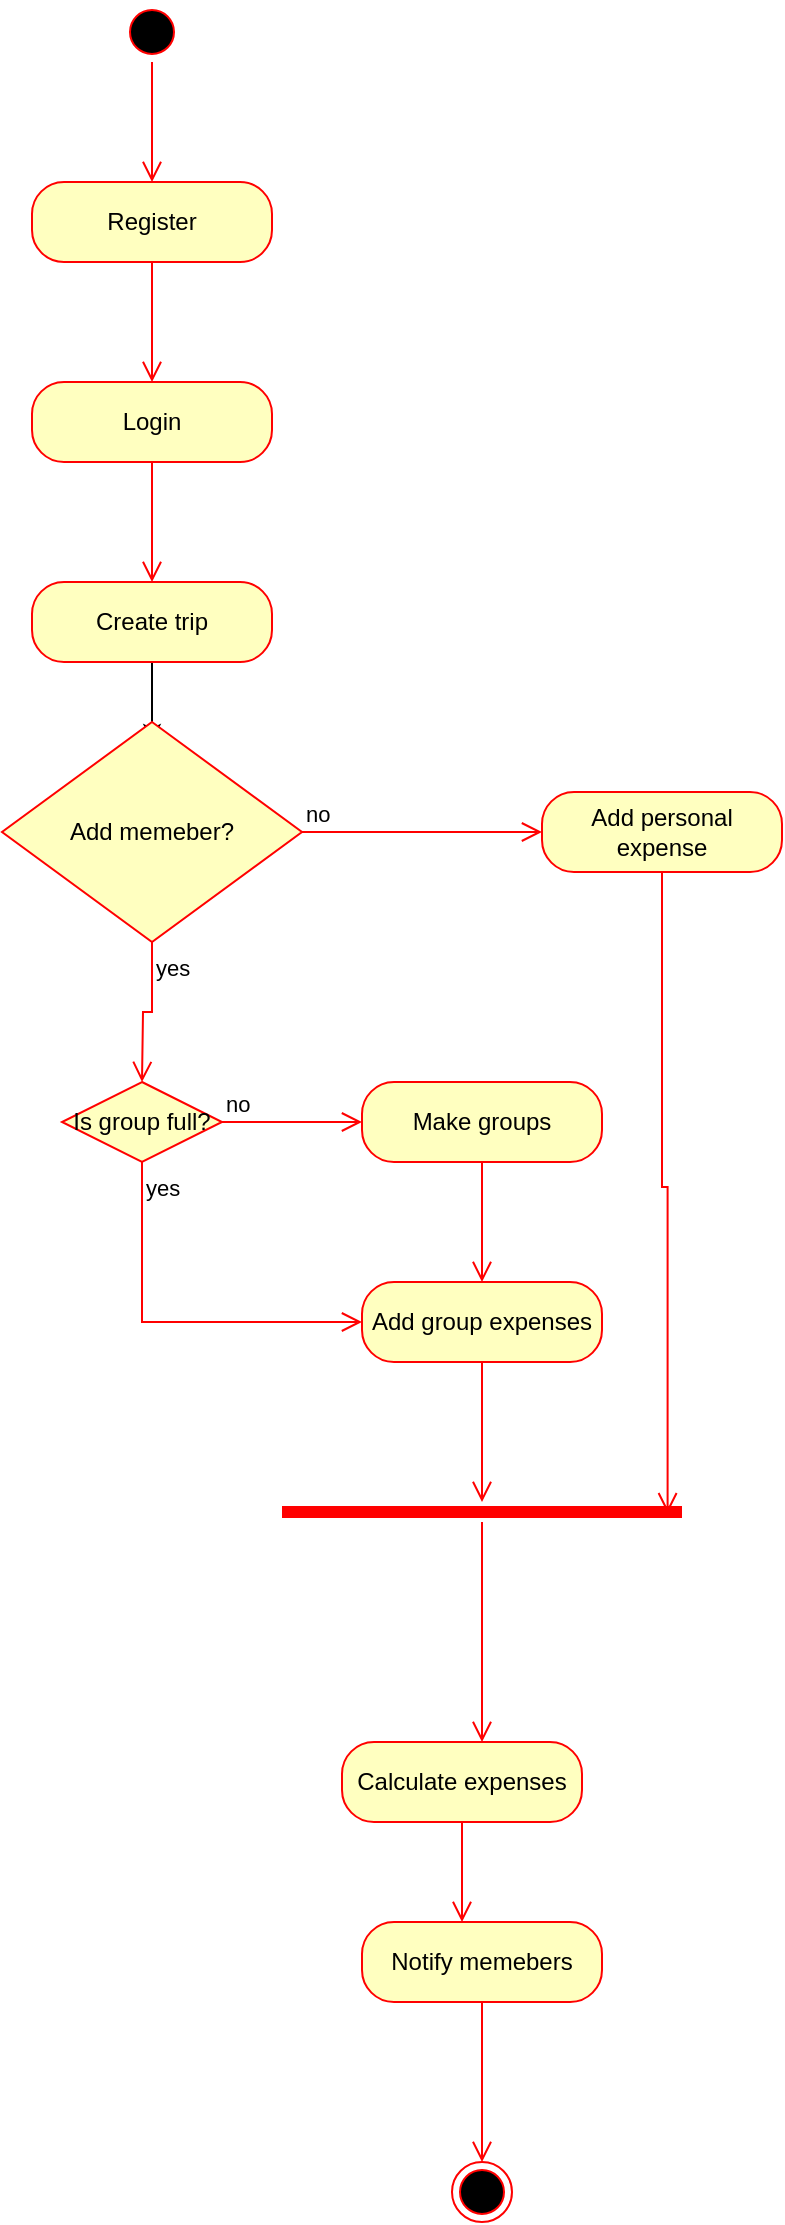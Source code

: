 <mxfile version="20.3.0" type="device"><diagram name="Page-1" id="58cdce13-f638-feb5-8d6f-7d28b1aa9fa0"><mxGraphModel dx="1038" dy="641" grid="1" gridSize="10" guides="1" tooltips="1" connect="1" arrows="1" fold="1" page="1" pageScale="1" pageWidth="1100" pageHeight="850" background="none" math="0" shadow="0"><root><mxCell id="0"/><mxCell id="1" parent="0"/><mxCell id="k_LTAJI0kE8TR3CK3dxK-1" value="" style="ellipse;html=1;shape=startState;fillColor=#000000;strokeColor=#ff0000;" vertex="1" parent="1"><mxGeometry x="510" y="90" width="30" height="30" as="geometry"/></mxCell><mxCell id="k_LTAJI0kE8TR3CK3dxK-2" value="" style="edgeStyle=orthogonalEdgeStyle;html=1;verticalAlign=bottom;endArrow=open;endSize=8;strokeColor=#ff0000;rounded=0;" edge="1" source="k_LTAJI0kE8TR3CK3dxK-1" parent="1"><mxGeometry relative="1" as="geometry"><mxPoint x="525" y="180" as="targetPoint"/></mxGeometry></mxCell><mxCell id="k_LTAJI0kE8TR3CK3dxK-3" value="Register" style="rounded=1;whiteSpace=wrap;html=1;arcSize=40;fontColor=#000000;fillColor=#ffffc0;strokeColor=#ff0000;" vertex="1" parent="1"><mxGeometry x="465" y="180" width="120" height="40" as="geometry"/></mxCell><mxCell id="k_LTAJI0kE8TR3CK3dxK-4" value="" style="edgeStyle=orthogonalEdgeStyle;html=1;verticalAlign=bottom;endArrow=open;endSize=8;strokeColor=#ff0000;rounded=0;" edge="1" source="k_LTAJI0kE8TR3CK3dxK-3" parent="1"><mxGeometry relative="1" as="geometry"><mxPoint x="525" y="280" as="targetPoint"/></mxGeometry></mxCell><mxCell id="k_LTAJI0kE8TR3CK3dxK-5" value="Login" style="rounded=1;whiteSpace=wrap;html=1;arcSize=40;fontColor=#000000;fillColor=#ffffc0;strokeColor=#ff0000;" vertex="1" parent="1"><mxGeometry x="465" y="280" width="120" height="40" as="geometry"/></mxCell><mxCell id="k_LTAJI0kE8TR3CK3dxK-6" value="" style="edgeStyle=orthogonalEdgeStyle;html=1;verticalAlign=bottom;endArrow=open;endSize=8;strokeColor=#ff0000;rounded=0;" edge="1" source="k_LTAJI0kE8TR3CK3dxK-5" parent="1"><mxGeometry relative="1" as="geometry"><mxPoint x="525" y="380" as="targetPoint"/></mxGeometry></mxCell><mxCell id="k_LTAJI0kE8TR3CK3dxK-26" style="edgeStyle=orthogonalEdgeStyle;rounded=0;orthogonalLoop=1;jettySize=auto;html=1;exitX=0.5;exitY=1;exitDx=0;exitDy=0;" edge="1" parent="1" source="k_LTAJI0kE8TR3CK3dxK-7"><mxGeometry relative="1" as="geometry"><mxPoint x="525" y="460" as="targetPoint"/></mxGeometry></mxCell><mxCell id="k_LTAJI0kE8TR3CK3dxK-7" value="Create trip" style="rounded=1;whiteSpace=wrap;html=1;arcSize=40;fontColor=#000000;fillColor=#ffffc0;strokeColor=#ff0000;" vertex="1" parent="1"><mxGeometry x="465" y="380" width="120" height="40" as="geometry"/></mxCell><mxCell id="k_LTAJI0kE8TR3CK3dxK-28" value="Add memeber?" style="rhombus;whiteSpace=wrap;html=1;fillColor=#ffffc0;strokeColor=#ff0000;" vertex="1" parent="1"><mxGeometry x="450" y="450" width="150" height="110" as="geometry"/></mxCell><mxCell id="k_LTAJI0kE8TR3CK3dxK-29" value="no" style="edgeStyle=orthogonalEdgeStyle;html=1;align=left;verticalAlign=bottom;endArrow=open;endSize=8;strokeColor=#ff0000;rounded=0;entryX=0;entryY=0.5;entryDx=0;entryDy=0;" edge="1" source="k_LTAJI0kE8TR3CK3dxK-28" parent="1" target="k_LTAJI0kE8TR3CK3dxK-31"><mxGeometry x="-1" relative="1" as="geometry"><mxPoint x="680" y="505" as="targetPoint"/></mxGeometry></mxCell><mxCell id="k_LTAJI0kE8TR3CK3dxK-30" value="yes" style="edgeStyle=orthogonalEdgeStyle;html=1;align=left;verticalAlign=top;endArrow=open;endSize=8;strokeColor=#ff0000;rounded=0;" edge="1" source="k_LTAJI0kE8TR3CK3dxK-28" parent="1"><mxGeometry x="-1" relative="1" as="geometry"><mxPoint x="520" y="630" as="targetPoint"/></mxGeometry></mxCell><mxCell id="k_LTAJI0kE8TR3CK3dxK-31" value="Add personal expense" style="rounded=1;whiteSpace=wrap;html=1;arcSize=40;fontColor=#000000;fillColor=#ffffc0;strokeColor=#ff0000;" vertex="1" parent="1"><mxGeometry x="720" y="485" width="120" height="40" as="geometry"/></mxCell><mxCell id="k_LTAJI0kE8TR3CK3dxK-32" value="" style="edgeStyle=orthogonalEdgeStyle;html=1;verticalAlign=bottom;endArrow=open;endSize=8;strokeColor=#ff0000;rounded=0;entryX=0.964;entryY=0.56;entryDx=0;entryDy=0;entryPerimeter=0;" edge="1" source="k_LTAJI0kE8TR3CK3dxK-31" parent="1" target="k_LTAJI0kE8TR3CK3dxK-47"><mxGeometry relative="1" as="geometry"><mxPoint x="870" y="505" as="targetPoint"/></mxGeometry></mxCell><mxCell id="k_LTAJI0kE8TR3CK3dxK-33" value="Make groups" style="rounded=1;whiteSpace=wrap;html=1;arcSize=40;fontColor=#000000;fillColor=#ffffc0;strokeColor=#ff0000;" vertex="1" parent="1"><mxGeometry x="630" y="630" width="120" height="40" as="geometry"/></mxCell><mxCell id="k_LTAJI0kE8TR3CK3dxK-34" value="" style="edgeStyle=orthogonalEdgeStyle;html=1;verticalAlign=bottom;endArrow=open;endSize=8;strokeColor=#ff0000;rounded=0;" edge="1" source="k_LTAJI0kE8TR3CK3dxK-33" parent="1"><mxGeometry relative="1" as="geometry"><mxPoint x="690" y="730" as="targetPoint"/></mxGeometry></mxCell><mxCell id="k_LTAJI0kE8TR3CK3dxK-35" value="Add group expenses" style="rounded=1;whiteSpace=wrap;html=1;arcSize=40;fontColor=#000000;fillColor=#ffffc0;strokeColor=#ff0000;" vertex="1" parent="1"><mxGeometry x="630" y="730" width="120" height="40" as="geometry"/></mxCell><mxCell id="k_LTAJI0kE8TR3CK3dxK-36" value="" style="edgeStyle=orthogonalEdgeStyle;html=1;verticalAlign=bottom;endArrow=open;endSize=8;strokeColor=#ff0000;rounded=0;" edge="1" source="k_LTAJI0kE8TR3CK3dxK-35" parent="1"><mxGeometry relative="1" as="geometry"><mxPoint x="690" y="840" as="targetPoint"/></mxGeometry></mxCell><mxCell id="k_LTAJI0kE8TR3CK3dxK-37" value="Is group full?" style="rhombus;whiteSpace=wrap;html=1;fillColor=#ffffc0;strokeColor=#ff0000;" vertex="1" parent="1"><mxGeometry x="480" y="630" width="80" height="40" as="geometry"/></mxCell><mxCell id="k_LTAJI0kE8TR3CK3dxK-38" value="no" style="edgeStyle=orthogonalEdgeStyle;html=1;align=left;verticalAlign=bottom;endArrow=open;endSize=8;strokeColor=#ff0000;rounded=0;" edge="1" source="k_LTAJI0kE8TR3CK3dxK-37" parent="1"><mxGeometry x="-1" relative="1" as="geometry"><mxPoint x="630" y="650" as="targetPoint"/></mxGeometry></mxCell><mxCell id="k_LTAJI0kE8TR3CK3dxK-39" value="yes" style="edgeStyle=orthogonalEdgeStyle;html=1;align=left;verticalAlign=top;endArrow=open;endSize=8;strokeColor=#ff0000;rounded=0;entryX=0;entryY=0.5;entryDx=0;entryDy=0;" edge="1" source="k_LTAJI0kE8TR3CK3dxK-37" parent="1" target="k_LTAJI0kE8TR3CK3dxK-35"><mxGeometry x="-1" relative="1" as="geometry"><mxPoint x="520" y="720" as="targetPoint"/><Array as="points"><mxPoint x="520" y="750"/></Array></mxGeometry></mxCell><mxCell id="k_LTAJI0kE8TR3CK3dxK-40" value="Notify memebers" style="rounded=1;whiteSpace=wrap;html=1;arcSize=40;fontColor=#000000;fillColor=#ffffc0;strokeColor=#ff0000;" vertex="1" parent="1"><mxGeometry x="630" y="1050" width="120" height="40" as="geometry"/></mxCell><mxCell id="k_LTAJI0kE8TR3CK3dxK-41" value="" style="edgeStyle=orthogonalEdgeStyle;html=1;verticalAlign=bottom;endArrow=open;endSize=8;strokeColor=#ff0000;rounded=0;exitX=0.5;exitY=1;exitDx=0;exitDy=0;" edge="1" source="k_LTAJI0kE8TR3CK3dxK-40" parent="1"><mxGeometry relative="1" as="geometry"><mxPoint x="690" y="1170" as="targetPoint"/><Array as="points"><mxPoint x="690" y="1160"/></Array></mxGeometry></mxCell><mxCell id="k_LTAJI0kE8TR3CK3dxK-42" value="Calculate expenses" style="rounded=1;whiteSpace=wrap;html=1;arcSize=40;fontColor=#000000;fillColor=#ffffc0;strokeColor=#ff0000;" vertex="1" parent="1"><mxGeometry x="620" y="960" width="120" height="40" as="geometry"/></mxCell><mxCell id="k_LTAJI0kE8TR3CK3dxK-43" value="" style="edgeStyle=orthogonalEdgeStyle;html=1;verticalAlign=bottom;endArrow=open;endSize=8;strokeColor=#ff0000;rounded=0;" edge="1" source="k_LTAJI0kE8TR3CK3dxK-42" parent="1"><mxGeometry relative="1" as="geometry"><mxPoint x="680" y="1050" as="targetPoint"/></mxGeometry></mxCell><mxCell id="k_LTAJI0kE8TR3CK3dxK-47" value="" style="shape=line;html=1;strokeWidth=6;strokeColor=#ff0000;" vertex="1" parent="1"><mxGeometry x="590" y="840" width="200" height="10" as="geometry"/></mxCell><mxCell id="k_LTAJI0kE8TR3CK3dxK-48" value="" style="edgeStyle=orthogonalEdgeStyle;html=1;verticalAlign=bottom;endArrow=open;endSize=8;strokeColor=#ff0000;rounded=0;" edge="1" source="k_LTAJI0kE8TR3CK3dxK-47" parent="1"><mxGeometry relative="1" as="geometry"><mxPoint x="690" y="960" as="targetPoint"/></mxGeometry></mxCell><mxCell id="k_LTAJI0kE8TR3CK3dxK-49" value="" style="ellipse;html=1;shape=endState;fillColor=#000000;strokeColor=#ff0000;" vertex="1" parent="1"><mxGeometry x="675" y="1170" width="30" height="30" as="geometry"/></mxCell></root></mxGraphModel></diagram></mxfile>
